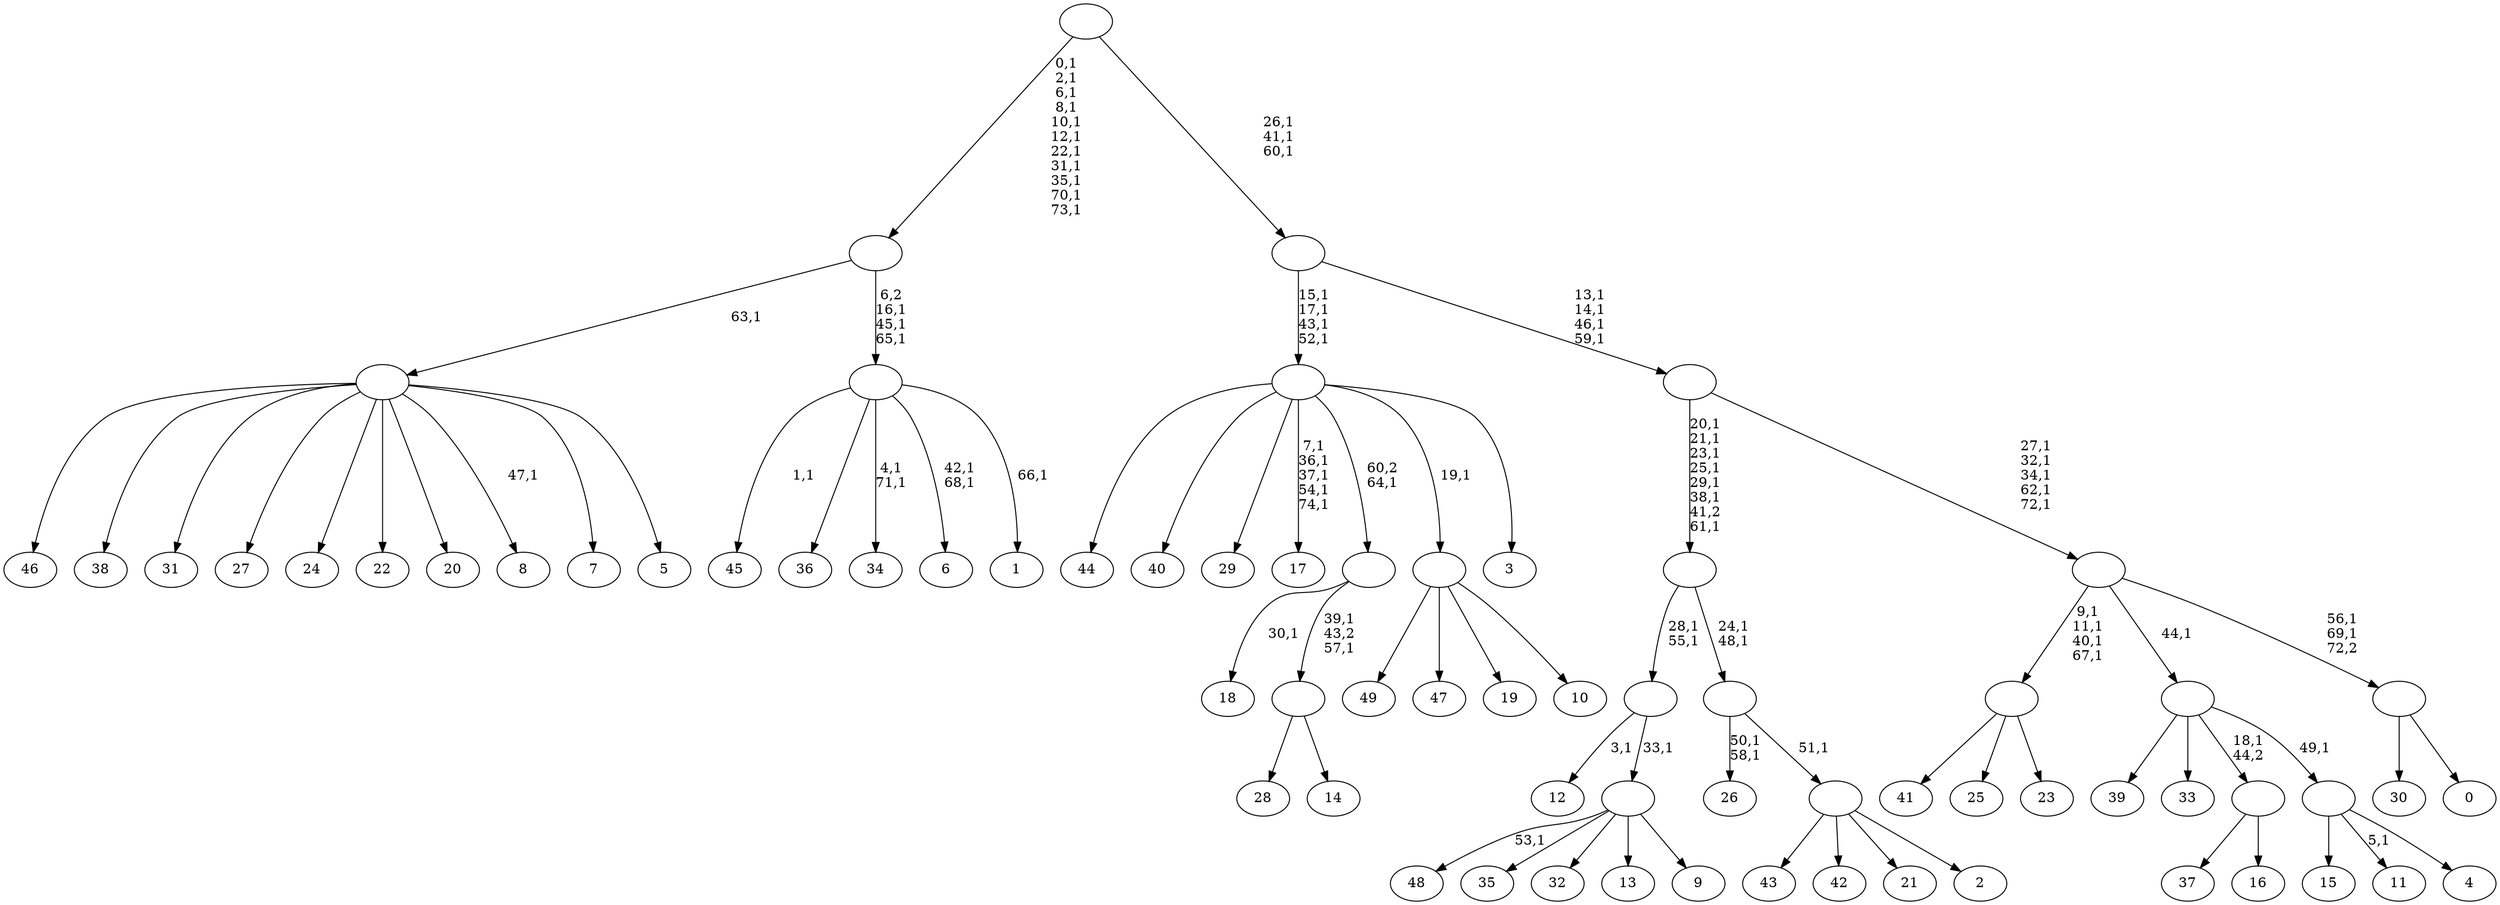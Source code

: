 digraph T {
	125 [label="49"]
	124 [label="48"]
	122 [label="47"]
	121 [label="46"]
	120 [label="45"]
	118 [label="44"]
	117 [label="43"]
	116 [label="42"]
	115 [label="41"]
	114 [label="40"]
	113 [label="39"]
	112 [label="38"]
	111 [label="37"]
	110 [label="36"]
	109 [label="35"]
	108 [label="34"]
	105 [label="33"]
	104 [label="32"]
	103 [label="31"]
	102 [label="30"]
	101 [label="29"]
	100 [label="28"]
	99 [label="27"]
	98 [label="26"]
	95 [label="25"]
	94 [label="24"]
	93 [label="23"]
	92 [label=""]
	88 [label="22"]
	87 [label="21"]
	86 [label="20"]
	85 [label="19"]
	84 [label="18"]
	82 [label="17"]
	76 [label="16"]
	75 [label=""]
	74 [label="15"]
	73 [label="14"]
	72 [label=""]
	70 [label=""]
	69 [label="13"]
	68 [label="12"]
	66 [label="11"]
	64 [label="10"]
	63 [label=""]
	62 [label="9"]
	61 [label=""]
	60 [label=""]
	58 [label="8"]
	56 [label="7"]
	55 [label="6"]
	52 [label="5"]
	51 [label=""]
	50 [label="4"]
	49 [label=""]
	48 [label=""]
	47 [label="3"]
	46 [label=""]
	42 [label="2"]
	41 [label=""]
	40 [label=""]
	38 [label=""]
	31 [label="1"]
	29 [label=""]
	26 [label=""]
	15 [label="0"]
	14 [label=""]
	12 [label=""]
	7 [label=""]
	3 [label=""]
	0 [label=""]
	92 -> 115 [label=""]
	92 -> 95 [label=""]
	92 -> 93 [label=""]
	75 -> 111 [label=""]
	75 -> 76 [label=""]
	72 -> 100 [label=""]
	72 -> 73 [label=""]
	70 -> 72 [label="39,1\n43,2\n57,1"]
	70 -> 84 [label="30,1"]
	63 -> 125 [label=""]
	63 -> 122 [label=""]
	63 -> 85 [label=""]
	63 -> 64 [label=""]
	61 -> 124 [label="53,1"]
	61 -> 109 [label=""]
	61 -> 104 [label=""]
	61 -> 69 [label=""]
	61 -> 62 [label=""]
	60 -> 68 [label="3,1"]
	60 -> 61 [label="33,1"]
	51 -> 58 [label="47,1"]
	51 -> 121 [label=""]
	51 -> 112 [label=""]
	51 -> 103 [label=""]
	51 -> 99 [label=""]
	51 -> 94 [label=""]
	51 -> 88 [label=""]
	51 -> 86 [label=""]
	51 -> 56 [label=""]
	51 -> 52 [label=""]
	49 -> 66 [label="5,1"]
	49 -> 74 [label=""]
	49 -> 50 [label=""]
	48 -> 113 [label=""]
	48 -> 105 [label=""]
	48 -> 75 [label="18,1\n44,2"]
	48 -> 49 [label="49,1"]
	46 -> 82 [label="7,1\n36,1\n37,1\n54,1\n74,1"]
	46 -> 118 [label=""]
	46 -> 114 [label=""]
	46 -> 101 [label=""]
	46 -> 70 [label="60,2\n64,1"]
	46 -> 63 [label="19,1"]
	46 -> 47 [label=""]
	41 -> 117 [label=""]
	41 -> 116 [label=""]
	41 -> 87 [label=""]
	41 -> 42 [label=""]
	40 -> 98 [label="50,1\n58,1"]
	40 -> 41 [label="51,1"]
	38 -> 40 [label="24,1\n48,1"]
	38 -> 60 [label="28,1\n55,1"]
	29 -> 31 [label="66,1"]
	29 -> 55 [label="42,1\n68,1"]
	29 -> 108 [label="4,1\n71,1"]
	29 -> 120 [label="1,1"]
	29 -> 110 [label=""]
	26 -> 29 [label="6,2\n16,1\n45,1\n65,1"]
	26 -> 51 [label="63,1"]
	14 -> 102 [label=""]
	14 -> 15 [label=""]
	12 -> 14 [label="56,1\n69,1\n72,2"]
	12 -> 92 [label="9,1\n11,1\n40,1\n67,1"]
	12 -> 48 [label="44,1"]
	7 -> 12 [label="27,1\n32,1\n34,1\n62,1\n72,1"]
	7 -> 38 [label="20,1\n21,1\n23,1\n25,1\n29,1\n38,1\n41,2\n61,1"]
	3 -> 7 [label="13,1\n14,1\n46,1\n59,1"]
	3 -> 46 [label="15,1\n17,1\n43,1\n52,1"]
	0 -> 3 [label="26,1\n41,1\n60,1"]
	0 -> 26 [label="0,1\n2,1\n6,1\n8,1\n10,1\n12,1\n22,1\n31,1\n35,1\n70,1\n73,1"]
}
